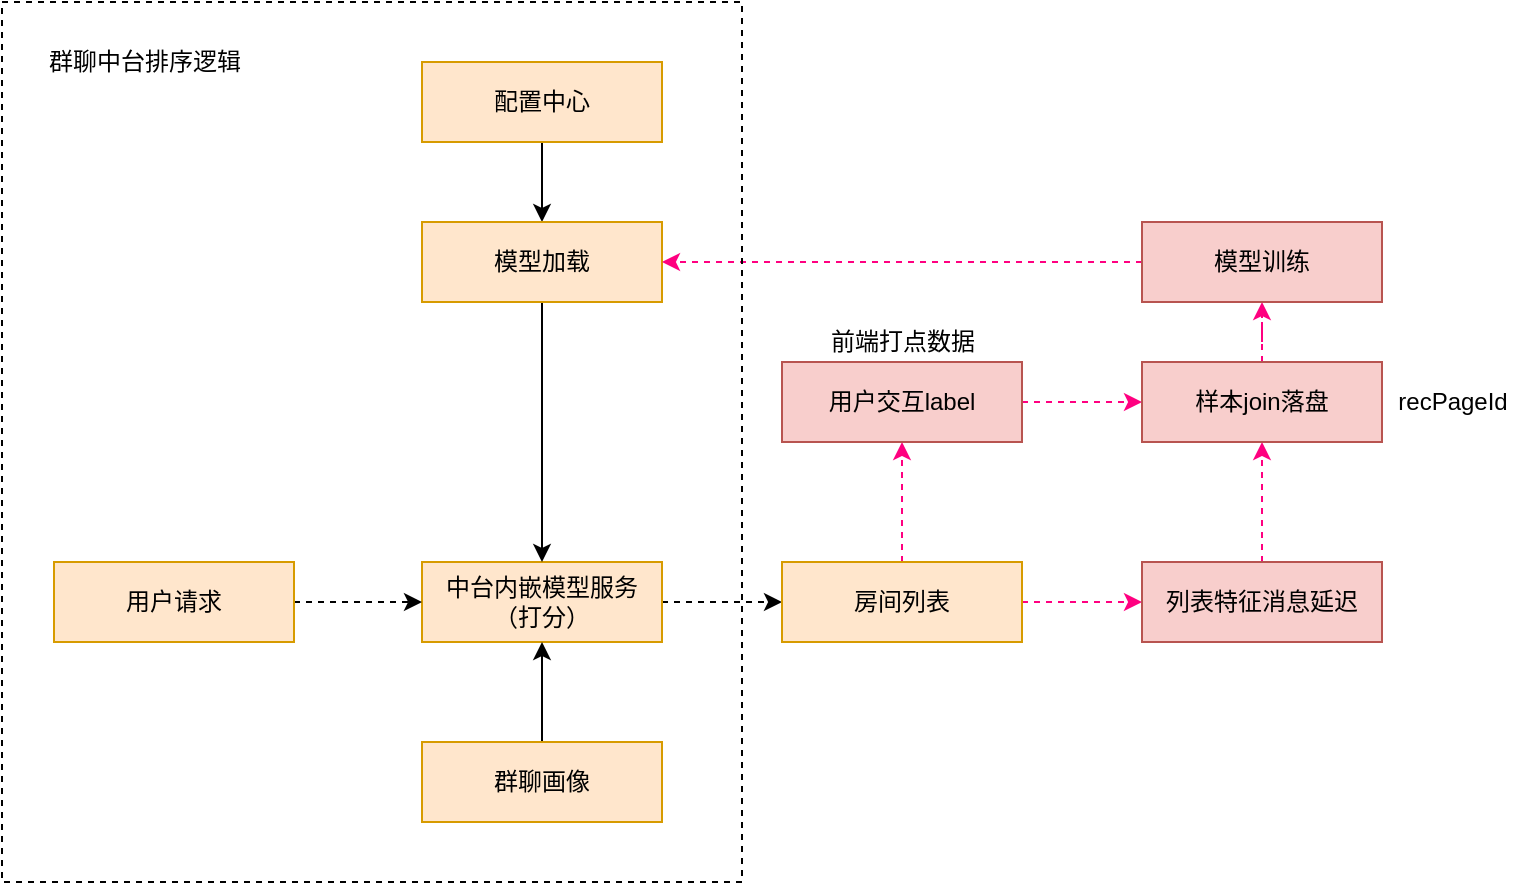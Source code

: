 <mxfile version="16.4.5" type="github"><diagram id="LopbEYzjMI5V6bSAlVLX" name="Page-1"><mxGraphModel dx="1426" dy="663" grid="1" gridSize="10" guides="1" tooltips="1" connect="1" arrows="1" fold="1" page="1" pageScale="1" pageWidth="827" pageHeight="1169" math="0" shadow="0"><root><mxCell id="0"/><mxCell id="1" parent="0"/><mxCell id="RfBb-qjL1MPHgr503MiC-7" value="" style="edgeStyle=orthogonalEdgeStyle;rounded=0;orthogonalLoop=1;jettySize=auto;html=1;dashed=1;" edge="1" parent="1" source="RfBb-qjL1MPHgr503MiC-1" target="RfBb-qjL1MPHgr503MiC-6"><mxGeometry relative="1" as="geometry"/></mxCell><mxCell id="RfBb-qjL1MPHgr503MiC-1" value="中台内嵌模型服务&lt;br&gt;（打分）" style="rounded=0;whiteSpace=wrap;html=1;fillColor=#ffe6cc;strokeColor=#d79b00;" vertex="1" parent="1"><mxGeometry x="254" y="360" width="120" height="40" as="geometry"/></mxCell><mxCell id="RfBb-qjL1MPHgr503MiC-20" value="" style="edgeStyle=orthogonalEdgeStyle;rounded=0;orthogonalLoop=1;jettySize=auto;html=1;strokeColor=#000000;" edge="1" parent="1" source="RfBb-qjL1MPHgr503MiC-2" target="RfBb-qjL1MPHgr503MiC-19"><mxGeometry relative="1" as="geometry"/></mxCell><mxCell id="RfBb-qjL1MPHgr503MiC-2" value="配置中心" style="rounded=0;whiteSpace=wrap;html=1;fillColor=#ffe6cc;strokeColor=#d79b00;" vertex="1" parent="1"><mxGeometry x="254" y="110" width="120" height="40" as="geometry"/></mxCell><mxCell id="RfBb-qjL1MPHgr503MiC-5" value="" style="edgeStyle=orthogonalEdgeStyle;rounded=0;orthogonalLoop=1;jettySize=auto;html=1;" edge="1" parent="1" source="RfBb-qjL1MPHgr503MiC-4" target="RfBb-qjL1MPHgr503MiC-1"><mxGeometry relative="1" as="geometry"/></mxCell><mxCell id="RfBb-qjL1MPHgr503MiC-4" value="群聊画像" style="rounded=0;whiteSpace=wrap;html=1;fillColor=#ffe6cc;strokeColor=#d79b00;" vertex="1" parent="1"><mxGeometry x="254" y="450" width="120" height="40" as="geometry"/></mxCell><mxCell id="RfBb-qjL1MPHgr503MiC-13" value="" style="edgeStyle=orthogonalEdgeStyle;rounded=0;orthogonalLoop=1;jettySize=auto;html=1;dashed=1;strokeColor=#FF0080;" edge="1" parent="1" source="RfBb-qjL1MPHgr503MiC-6" target="RfBb-qjL1MPHgr503MiC-10"><mxGeometry relative="1" as="geometry"/></mxCell><mxCell id="RfBb-qjL1MPHgr503MiC-15" value="" style="edgeStyle=orthogonalEdgeStyle;rounded=0;orthogonalLoop=1;jettySize=auto;html=1;dashed=1;strokeColor=#FF0080;" edge="1" parent="1" source="RfBb-qjL1MPHgr503MiC-6" target="RfBb-qjL1MPHgr503MiC-14"><mxGeometry relative="1" as="geometry"/></mxCell><mxCell id="RfBb-qjL1MPHgr503MiC-6" value="房间列表" style="rounded=0;whiteSpace=wrap;html=1;fillColor=#ffe6cc;strokeColor=#d79b00;" vertex="1" parent="1"><mxGeometry x="434" y="360" width="120" height="40" as="geometry"/></mxCell><mxCell id="RfBb-qjL1MPHgr503MiC-18" value="" style="edgeStyle=orthogonalEdgeStyle;rounded=0;orthogonalLoop=1;jettySize=auto;html=1;dashed=1;strokeColor=#FF0080;" edge="1" parent="1" source="RfBb-qjL1MPHgr503MiC-10" target="RfBb-qjL1MPHgr503MiC-16"><mxGeometry relative="1" as="geometry"/></mxCell><mxCell id="RfBb-qjL1MPHgr503MiC-10" value="列表特征消息延迟" style="rounded=0;whiteSpace=wrap;html=1;fillColor=#f8cecc;strokeColor=#b85450;" vertex="1" parent="1"><mxGeometry x="614" y="360" width="120" height="40" as="geometry"/></mxCell><mxCell id="RfBb-qjL1MPHgr503MiC-12" value="" style="edgeStyle=orthogonalEdgeStyle;rounded=0;orthogonalLoop=1;jettySize=auto;html=1;dashed=1;" edge="1" parent="1" source="RfBb-qjL1MPHgr503MiC-11" target="RfBb-qjL1MPHgr503MiC-1"><mxGeometry relative="1" as="geometry"/></mxCell><mxCell id="RfBb-qjL1MPHgr503MiC-11" value="用户请求" style="rounded=0;whiteSpace=wrap;html=1;fillColor=#ffe6cc;strokeColor=#d79b00;" vertex="1" parent="1"><mxGeometry x="70" y="360" width="120" height="40" as="geometry"/></mxCell><mxCell id="RfBb-qjL1MPHgr503MiC-17" value="" style="edgeStyle=orthogonalEdgeStyle;rounded=0;orthogonalLoop=1;jettySize=auto;html=1;dashed=1;strokeColor=#FF0080;" edge="1" parent="1" source="RfBb-qjL1MPHgr503MiC-14" target="RfBb-qjL1MPHgr503MiC-16"><mxGeometry relative="1" as="geometry"/></mxCell><mxCell id="RfBb-qjL1MPHgr503MiC-14" value="用户交互label" style="rounded=0;whiteSpace=wrap;html=1;fillColor=#f8cecc;strokeColor=#b85450;" vertex="1" parent="1"><mxGeometry x="434" y="260" width="120" height="40" as="geometry"/></mxCell><mxCell id="RfBb-qjL1MPHgr503MiC-24" value="" style="edgeStyle=orthogonalEdgeStyle;rounded=0;orthogonalLoop=1;jettySize=auto;html=1;dashed=1;strokeColor=#FF0080;" edge="1" parent="1" source="RfBb-qjL1MPHgr503MiC-16" target="RfBb-qjL1MPHgr503MiC-23"><mxGeometry relative="1" as="geometry"/></mxCell><mxCell id="RfBb-qjL1MPHgr503MiC-16" value="样本join落盘" style="rounded=0;whiteSpace=wrap;html=1;fillColor=#f8cecc;strokeColor=#b85450;" vertex="1" parent="1"><mxGeometry x="614" y="260" width="120" height="40" as="geometry"/></mxCell><mxCell id="RfBb-qjL1MPHgr503MiC-22" value="" style="edgeStyle=orthogonalEdgeStyle;rounded=0;orthogonalLoop=1;jettySize=auto;html=1;strokeColor=#000000;entryX=0.5;entryY=0;entryDx=0;entryDy=0;" edge="1" parent="1" source="RfBb-qjL1MPHgr503MiC-19" target="RfBb-qjL1MPHgr503MiC-1"><mxGeometry relative="1" as="geometry"><mxPoint x="314" y="300" as="targetPoint"/></mxGeometry></mxCell><mxCell id="RfBb-qjL1MPHgr503MiC-19" value="模型加载" style="rounded=0;whiteSpace=wrap;html=1;fillColor=#ffe6cc;strokeColor=#d79b00;" vertex="1" parent="1"><mxGeometry x="254" y="190" width="120" height="40" as="geometry"/></mxCell><mxCell id="RfBb-qjL1MPHgr503MiC-26" value="" style="edgeStyle=orthogonalEdgeStyle;rounded=0;orthogonalLoop=1;jettySize=auto;html=1;dashed=1;strokeColor=#FF0080;entryX=1;entryY=0.5;entryDx=0;entryDy=0;" edge="1" parent="1" source="RfBb-qjL1MPHgr503MiC-23" target="RfBb-qjL1MPHgr503MiC-19"><mxGeometry relative="1" as="geometry"><mxPoint x="504" y="210" as="targetPoint"/></mxGeometry></mxCell><mxCell id="RfBb-qjL1MPHgr503MiC-23" value="模型训练" style="rounded=0;whiteSpace=wrap;html=1;fillColor=#f8cecc;strokeColor=#b85450;" vertex="1" parent="1"><mxGeometry x="614" y="190" width="120" height="40" as="geometry"/></mxCell><mxCell id="RfBb-qjL1MPHgr503MiC-27" value="recPageId" style="text;html=1;resizable=0;autosize=1;align=center;verticalAlign=middle;points=[];fillColor=none;strokeColor=none;rounded=0;" vertex="1" parent="1"><mxGeometry x="734" y="270" width="70" height="20" as="geometry"/></mxCell><mxCell id="RfBb-qjL1MPHgr503MiC-28" value="前端打点数据" style="text;html=1;resizable=0;autosize=1;align=center;verticalAlign=middle;points=[];fillColor=none;strokeColor=none;rounded=0;" vertex="1" parent="1"><mxGeometry x="449" y="240" width="90" height="20" as="geometry"/></mxCell><mxCell id="RfBb-qjL1MPHgr503MiC-29" value="" style="rounded=0;whiteSpace=wrap;html=1;fillColor=none;dashed=1;" vertex="1" parent="1"><mxGeometry x="44" y="80" width="370" height="440" as="geometry"/></mxCell><mxCell id="RfBb-qjL1MPHgr503MiC-30" value="群聊中台排序逻辑" style="text;html=1;resizable=0;autosize=1;align=center;verticalAlign=middle;points=[];fillColor=none;strokeColor=none;rounded=0;dashed=1;" vertex="1" parent="1"><mxGeometry x="60" y="100" width="110" height="20" as="geometry"/></mxCell></root></mxGraphModel></diagram></mxfile>